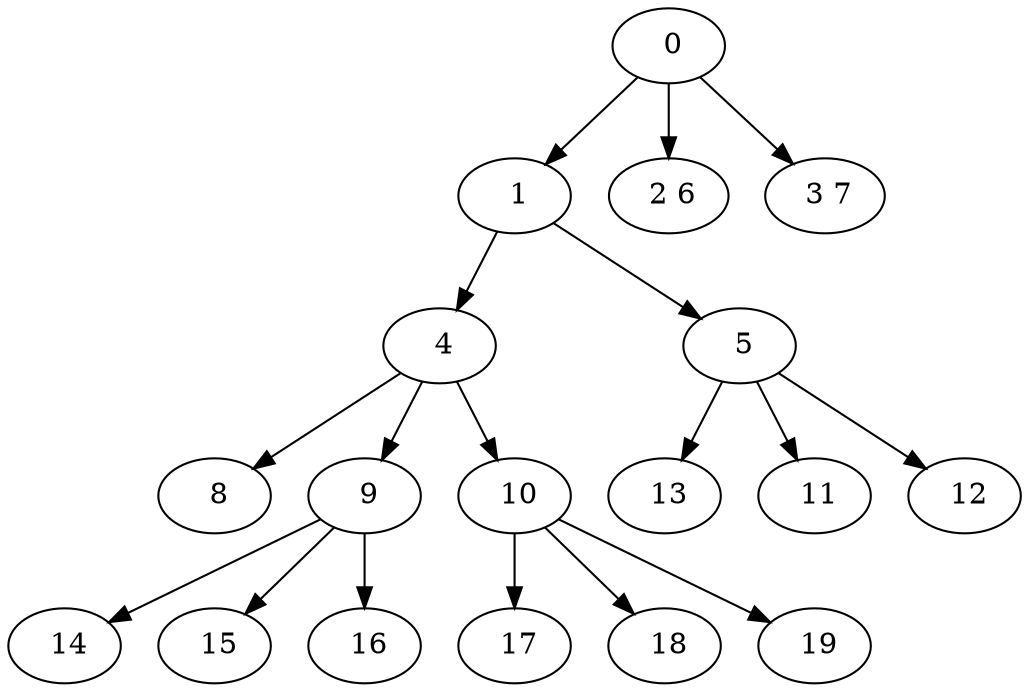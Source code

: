 digraph mytree {
" 0" -> " 1";
" 0" -> " 2 6";
" 0" -> " 3 7";
" 1" -> " 4";
" 1" -> " 5";
" 2 6";
" 3 7";
" 4" -> " 8";
" 4" -> " 9";
" 4" -> " 10";
" 13";
" 5" -> " 13";
" 5" -> " 11";
" 5" -> " 12";
" 8";
" 9" -> " 14";
" 9" -> " 15";
" 9" -> " 16";
" 14";
" 15";
" 16";
" 10" -> " 17";
" 10" -> " 18";
" 10" -> " 19";
" 17";
" 18";
" 19";
" 11";
" 12";
}
